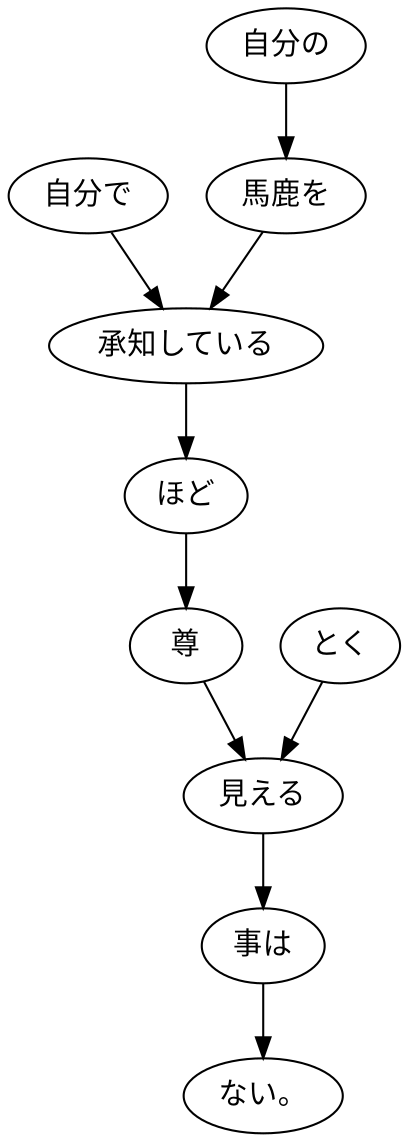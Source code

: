 digraph graph5718 {
	node0 [label="自分で"];
	node1 [label="自分の"];
	node2 [label="馬鹿を"];
	node3 [label="承知している"];
	node4 [label="ほど"];
	node5 [label="尊"];
	node6 [label="とく"];
	node7 [label="見える"];
	node8 [label="事は"];
	node9 [label="ない。"];
	node0 -> node3;
	node1 -> node2;
	node2 -> node3;
	node3 -> node4;
	node4 -> node5;
	node5 -> node7;
	node6 -> node7;
	node7 -> node8;
	node8 -> node9;
}
